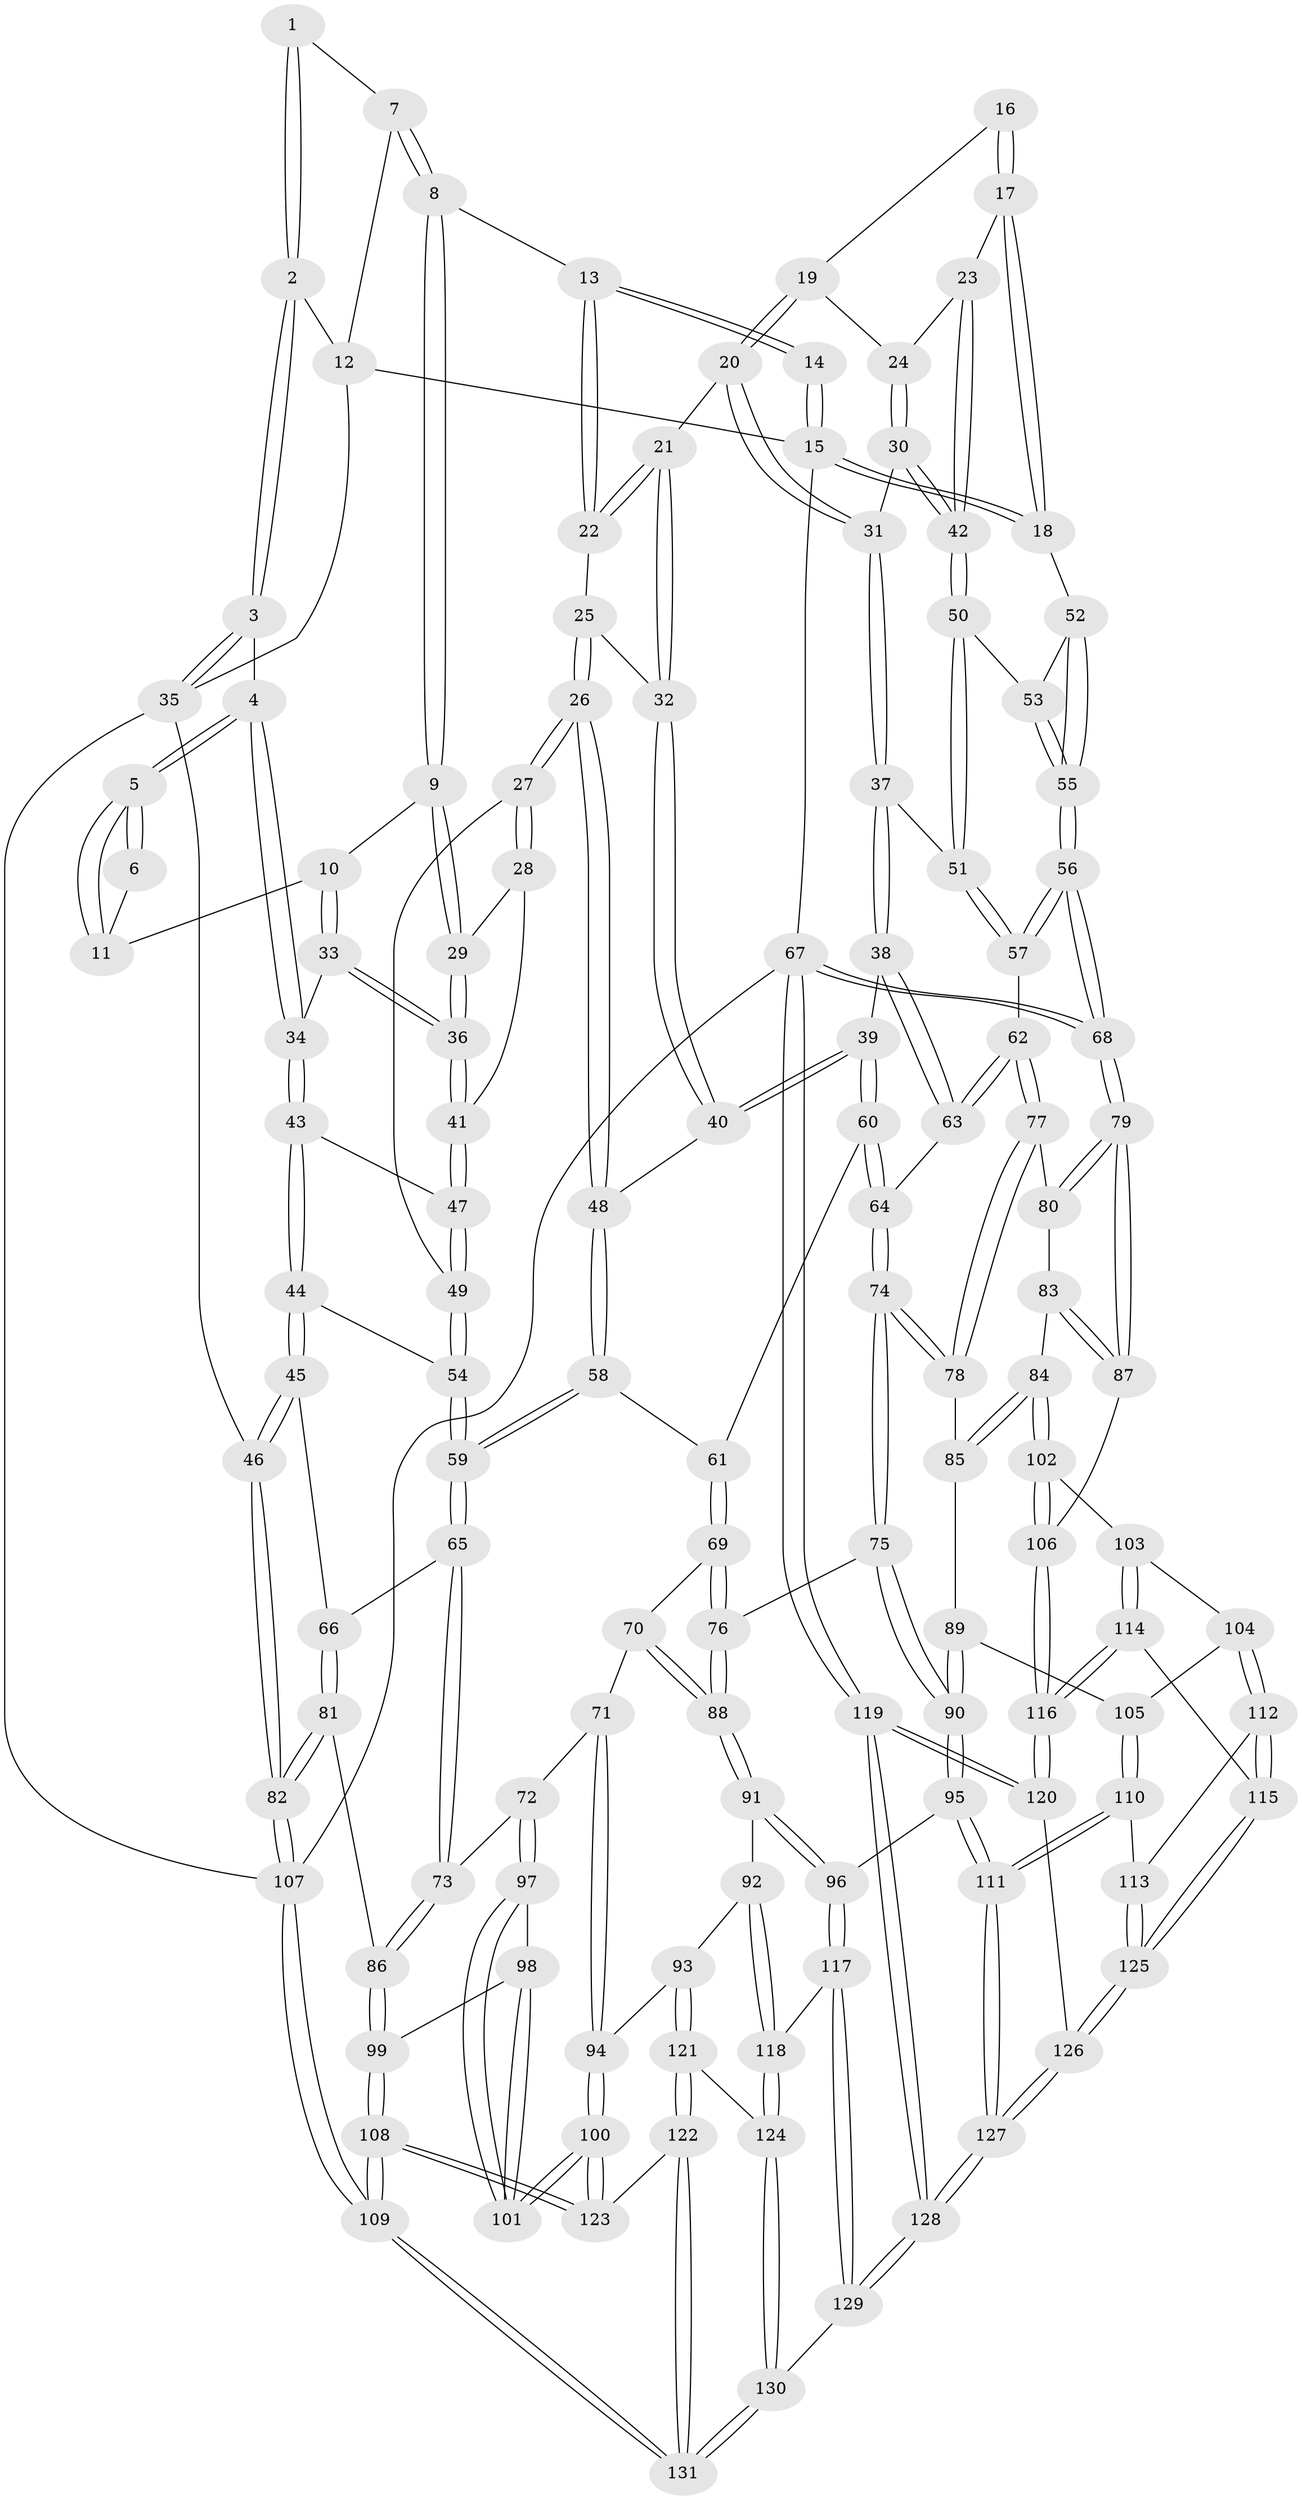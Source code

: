 // Generated by graph-tools (version 1.1) at 2025/38/03/09/25 02:38:47]
// undirected, 131 vertices, 324 edges
graph export_dot {
graph [start="1"]
  node [color=gray90,style=filled];
  1 [pos="+0.1580931917273575+0.041758294817338636"];
  2 [pos="+0+0.11545658491893748"];
  3 [pos="+0+0.13152611255190444"];
  4 [pos="+0.07744771444293394+0.2116069987623294"];
  5 [pos="+0.08394634387601556+0.20127862719361514"];
  6 [pos="+0.1568863406307761+0.047636719774143514"];
  7 [pos="+0.33282489003414534+0"];
  8 [pos="+0.37428659572526957+0"];
  9 [pos="+0.23742448872670213+0.17940068704312948"];
  10 [pos="+0.1925931953127538+0.1841996146863601"];
  11 [pos="+0.16305751089476805+0.13377767406578955"];
  12 [pos="+0.2322443703094354+0"];
  13 [pos="+0.4083652196483519+0"];
  14 [pos="+0.7063452559355976+0"];
  15 [pos="+1+0"];
  16 [pos="+0.7832441713929692+0.03328935796172446"];
  17 [pos="+1+0.09465872550176464"];
  18 [pos="+1+0.04682890195113701"];
  19 [pos="+0.782745588039285+0.058180634432002054"];
  20 [pos="+0.7137263472836021+0.16140046423527726"];
  21 [pos="+0.6550102878879676+0.16593557802803072"];
  22 [pos="+0.41558552121103043+0"];
  23 [pos="+1+0.1649081800463667"];
  24 [pos="+0.845159692903607+0.13742232228573165"];
  25 [pos="+0.42880972245260607+0.016960539615636268"];
  26 [pos="+0.39280673203562383+0.28484403078826087"];
  27 [pos="+0.2965397648691059+0.2654055239622701"];
  28 [pos="+0.2661603802317434+0.2288590157311568"];
  29 [pos="+0.24774723954976646+0.20404702250825124"];
  30 [pos="+0.8496900479899042+0.24857154830701578"];
  31 [pos="+0.735527525324553+0.23717267694646904"];
  32 [pos="+0.5812573415133878+0.23528495007186429"];
  33 [pos="+0.12503091428883736+0.22016063751678025"];
  34 [pos="+0.07958198789909705+0.21451156543790673"];
  35 [pos="+0+0.10206998960548892"];
  36 [pos="+0.17542968435897313+0.27081669956184595"];
  37 [pos="+0.6757303269207579+0.3683095972720609"];
  38 [pos="+0.6683278562352934+0.3731173131856429"];
  39 [pos="+0.6437243809255357+0.38244286310337"];
  40 [pos="+0.5703635889479964+0.32245153371506524"];
  41 [pos="+0.17855727811592725+0.2773239192085586"];
  42 [pos="+0.8872928540960884+0.290787293614256"];
  43 [pos="+0.06339961005417344+0.31004997705963533"];
  44 [pos="+0.0027114825089460206+0.42446202397872407"];
  45 [pos="+0+0.4672914130462046"];
  46 [pos="+0+0.49117095241959025"];
  47 [pos="+0.19497828797667166+0.31888835233939106"];
  48 [pos="+0.4126275773163884+0.3208030443318607"];
  49 [pos="+0.20393915019577508+0.3283342735708701"];
  50 [pos="+0.8873915982730541+0.2936179493307133"];
  51 [pos="+0.8698208096833681+0.35966693763290375"];
  52 [pos="+1+0.2605073129959082"];
  53 [pos="+0.9298088272163652+0.30199072476947875"];
  54 [pos="+0.20255912890156016+0.43070519609931696"];
  55 [pos="+1+0.43466824745096344"];
  56 [pos="+1+0.45391841054731635"];
  57 [pos="+0.8933910158341716+0.4052158930328926"];
  58 [pos="+0.3741343522201676+0.4194296750632666"];
  59 [pos="+0.27868932544181724+0.49300754738574554"];
  60 [pos="+0.641863923486387+0.3914871493257255"];
  61 [pos="+0.512057664131401+0.5182759890637637"];
  62 [pos="+0.8561791829067192+0.5175155179648754"];
  63 [pos="+0.8430750496291192+0.514387476722042"];
  64 [pos="+0.685115216046747+0.5285735916925528"];
  65 [pos="+0.2743766199291643+0.5618467995702076"];
  66 [pos="+0.14023690380071674+0.5782896761130104"];
  67 [pos="+1+1"];
  68 [pos="+1+0.6137446781831281"];
  69 [pos="+0.513481072269542+0.5620451554318112"];
  70 [pos="+0.39727349693299+0.6365456467765703"];
  71 [pos="+0.3869153927770413+0.637888436364258"];
  72 [pos="+0.3048035094083944+0.6142309224539948"];
  73 [pos="+0.28615819342259124+0.5940927190828118"];
  74 [pos="+0.6664949469256177+0.6266714445394541"];
  75 [pos="+0.6616989698269795+0.6311704267543"];
  76 [pos="+0.604874015227614+0.6374982389017785"];
  77 [pos="+0.8717885949879308+0.5591781059343633"];
  78 [pos="+0.7480971342231405+0.6298012338667377"];
  79 [pos="+1+0.6184665287733039"];
  80 [pos="+0.8934703038989722+0.5781192753994826"];
  81 [pos="+0.0832944799278777+0.6737134936871212"];
  82 [pos="+0+0.6845257275254335"];
  83 [pos="+0.8690215869309481+0.6770295413225261"];
  84 [pos="+0.8441248326442115+0.7077713740149719"];
  85 [pos="+0.8027052620209424+0.6950836279970078"];
  86 [pos="+0.1511681080674504+0.7088252824241277"];
  87 [pos="+0.9691043723698264+0.7300407364652052"];
  88 [pos="+0.5367492122050077+0.7327489969942054"];
  89 [pos="+0.7515296431720804+0.7345787429055793"];
  90 [pos="+0.6917416656535585+0.7231968161295113"];
  91 [pos="+0.5361640281176753+0.7390306405999815"];
  92 [pos="+0.5350634136791195+0.740435621730391"];
  93 [pos="+0.43932685853439846+0.8037429170244467"];
  94 [pos="+0.419997717127691+0.7964577754794673"];
  95 [pos="+0.6695317535859066+0.8189920492357553"];
  96 [pos="+0.6514789423386624+0.8195792687611833"];
  97 [pos="+0.29985980963498454+0.659978187119143"];
  98 [pos="+0.22445585716007496+0.7769875227063909"];
  99 [pos="+0.1615464499714114+0.7999481607215428"];
  100 [pos="+0.33242757102289167+0.8178103646671114"];
  101 [pos="+0.33091704439387215+0.8155192062234133"];
  102 [pos="+0.845473527919018+0.7206712518702268"];
  103 [pos="+0.8051770502977561+0.7724339887856952"];
  104 [pos="+0.782547759985117+0.7684900062329506"];
  105 [pos="+0.7727327014926979+0.7629763345497723"];
  106 [pos="+0.9139340113729557+0.7975830257766966"];
  107 [pos="+0+1"];
  108 [pos="+0.010365005644508695+1"];
  109 [pos="+0+1"];
  110 [pos="+0.691708825900588+0.8267028151226127"];
  111 [pos="+0.6723933402903612+0.8215618433254549"];
  112 [pos="+0.7473210976730952+0.8307019938024345"];
  113 [pos="+0.6983789538040688+0.8296493560365715"];
  114 [pos="+0.8262964082310764+0.8475679138609297"];
  115 [pos="+0.8172883001980088+0.8496715065874091"];
  116 [pos="+0.9083047541042054+0.8722095630222586"];
  117 [pos="+0.5942769959451798+0.8631900882641197"];
  118 [pos="+0.5449596856661533+0.8562366121703034"];
  119 [pos="+1+1"];
  120 [pos="+0.950698105030546+0.93623096893644"];
  121 [pos="+0.46298955904046224+0.8684003273664315"];
  122 [pos="+0.3861255782991129+0.9219472726353998"];
  123 [pos="+0.32753742901266775+0.8318956401053059"];
  124 [pos="+0.4916060352735831+0.8886008614507391"];
  125 [pos="+0.7545436330196305+0.9227854007760831"];
  126 [pos="+0.7532090583295974+0.9343691248837677"];
  127 [pos="+0.6610913318676688+1"];
  128 [pos="+0.6272965664804059+1"];
  129 [pos="+0.5903158728176032+1"];
  130 [pos="+0.5760955722174079+1"];
  131 [pos="+0.3205206740815976+1"];
  1 -- 2;
  1 -- 2;
  1 -- 7;
  2 -- 3;
  2 -- 3;
  2 -- 12;
  3 -- 4;
  3 -- 35;
  3 -- 35;
  4 -- 5;
  4 -- 5;
  4 -- 34;
  4 -- 34;
  5 -- 6;
  5 -- 6;
  5 -- 11;
  5 -- 11;
  6 -- 11;
  7 -- 8;
  7 -- 8;
  7 -- 12;
  8 -- 9;
  8 -- 9;
  8 -- 13;
  9 -- 10;
  9 -- 29;
  9 -- 29;
  10 -- 11;
  10 -- 33;
  10 -- 33;
  12 -- 15;
  12 -- 35;
  13 -- 14;
  13 -- 14;
  13 -- 22;
  13 -- 22;
  14 -- 15;
  14 -- 15;
  15 -- 18;
  15 -- 18;
  15 -- 67;
  16 -- 17;
  16 -- 17;
  16 -- 19;
  17 -- 18;
  17 -- 18;
  17 -- 23;
  18 -- 52;
  19 -- 20;
  19 -- 20;
  19 -- 24;
  20 -- 21;
  20 -- 31;
  20 -- 31;
  21 -- 22;
  21 -- 22;
  21 -- 32;
  21 -- 32;
  22 -- 25;
  23 -- 24;
  23 -- 42;
  23 -- 42;
  24 -- 30;
  24 -- 30;
  25 -- 26;
  25 -- 26;
  25 -- 32;
  26 -- 27;
  26 -- 27;
  26 -- 48;
  26 -- 48;
  27 -- 28;
  27 -- 28;
  27 -- 49;
  28 -- 29;
  28 -- 41;
  29 -- 36;
  29 -- 36;
  30 -- 31;
  30 -- 42;
  30 -- 42;
  31 -- 37;
  31 -- 37;
  32 -- 40;
  32 -- 40;
  33 -- 34;
  33 -- 36;
  33 -- 36;
  34 -- 43;
  34 -- 43;
  35 -- 46;
  35 -- 107;
  36 -- 41;
  36 -- 41;
  37 -- 38;
  37 -- 38;
  37 -- 51;
  38 -- 39;
  38 -- 63;
  38 -- 63;
  39 -- 40;
  39 -- 40;
  39 -- 60;
  39 -- 60;
  40 -- 48;
  41 -- 47;
  41 -- 47;
  42 -- 50;
  42 -- 50;
  43 -- 44;
  43 -- 44;
  43 -- 47;
  44 -- 45;
  44 -- 45;
  44 -- 54;
  45 -- 46;
  45 -- 46;
  45 -- 66;
  46 -- 82;
  46 -- 82;
  47 -- 49;
  47 -- 49;
  48 -- 58;
  48 -- 58;
  49 -- 54;
  49 -- 54;
  50 -- 51;
  50 -- 51;
  50 -- 53;
  51 -- 57;
  51 -- 57;
  52 -- 53;
  52 -- 55;
  52 -- 55;
  53 -- 55;
  53 -- 55;
  54 -- 59;
  54 -- 59;
  55 -- 56;
  55 -- 56;
  56 -- 57;
  56 -- 57;
  56 -- 68;
  56 -- 68;
  57 -- 62;
  58 -- 59;
  58 -- 59;
  58 -- 61;
  59 -- 65;
  59 -- 65;
  60 -- 61;
  60 -- 64;
  60 -- 64;
  61 -- 69;
  61 -- 69;
  62 -- 63;
  62 -- 63;
  62 -- 77;
  62 -- 77;
  63 -- 64;
  64 -- 74;
  64 -- 74;
  65 -- 66;
  65 -- 73;
  65 -- 73;
  66 -- 81;
  66 -- 81;
  67 -- 68;
  67 -- 68;
  67 -- 119;
  67 -- 119;
  67 -- 107;
  68 -- 79;
  68 -- 79;
  69 -- 70;
  69 -- 76;
  69 -- 76;
  70 -- 71;
  70 -- 88;
  70 -- 88;
  71 -- 72;
  71 -- 94;
  71 -- 94;
  72 -- 73;
  72 -- 97;
  72 -- 97;
  73 -- 86;
  73 -- 86;
  74 -- 75;
  74 -- 75;
  74 -- 78;
  74 -- 78;
  75 -- 76;
  75 -- 90;
  75 -- 90;
  76 -- 88;
  76 -- 88;
  77 -- 78;
  77 -- 78;
  77 -- 80;
  78 -- 85;
  79 -- 80;
  79 -- 80;
  79 -- 87;
  79 -- 87;
  80 -- 83;
  81 -- 82;
  81 -- 82;
  81 -- 86;
  82 -- 107;
  82 -- 107;
  83 -- 84;
  83 -- 87;
  83 -- 87;
  84 -- 85;
  84 -- 85;
  84 -- 102;
  84 -- 102;
  85 -- 89;
  86 -- 99;
  86 -- 99;
  87 -- 106;
  88 -- 91;
  88 -- 91;
  89 -- 90;
  89 -- 90;
  89 -- 105;
  90 -- 95;
  90 -- 95;
  91 -- 92;
  91 -- 96;
  91 -- 96;
  92 -- 93;
  92 -- 118;
  92 -- 118;
  93 -- 94;
  93 -- 121;
  93 -- 121;
  94 -- 100;
  94 -- 100;
  95 -- 96;
  95 -- 111;
  95 -- 111;
  96 -- 117;
  96 -- 117;
  97 -- 98;
  97 -- 101;
  97 -- 101;
  98 -- 99;
  98 -- 101;
  98 -- 101;
  99 -- 108;
  99 -- 108;
  100 -- 101;
  100 -- 101;
  100 -- 123;
  100 -- 123;
  102 -- 103;
  102 -- 106;
  102 -- 106;
  103 -- 104;
  103 -- 114;
  103 -- 114;
  104 -- 105;
  104 -- 112;
  104 -- 112;
  105 -- 110;
  105 -- 110;
  106 -- 116;
  106 -- 116;
  107 -- 109;
  107 -- 109;
  108 -- 109;
  108 -- 109;
  108 -- 123;
  108 -- 123;
  109 -- 131;
  109 -- 131;
  110 -- 111;
  110 -- 111;
  110 -- 113;
  111 -- 127;
  111 -- 127;
  112 -- 113;
  112 -- 115;
  112 -- 115;
  113 -- 125;
  113 -- 125;
  114 -- 115;
  114 -- 116;
  114 -- 116;
  115 -- 125;
  115 -- 125;
  116 -- 120;
  116 -- 120;
  117 -- 118;
  117 -- 129;
  117 -- 129;
  118 -- 124;
  118 -- 124;
  119 -- 120;
  119 -- 120;
  119 -- 128;
  119 -- 128;
  120 -- 126;
  121 -- 122;
  121 -- 122;
  121 -- 124;
  122 -- 123;
  122 -- 131;
  122 -- 131;
  124 -- 130;
  124 -- 130;
  125 -- 126;
  125 -- 126;
  126 -- 127;
  126 -- 127;
  127 -- 128;
  127 -- 128;
  128 -- 129;
  128 -- 129;
  129 -- 130;
  130 -- 131;
  130 -- 131;
}
